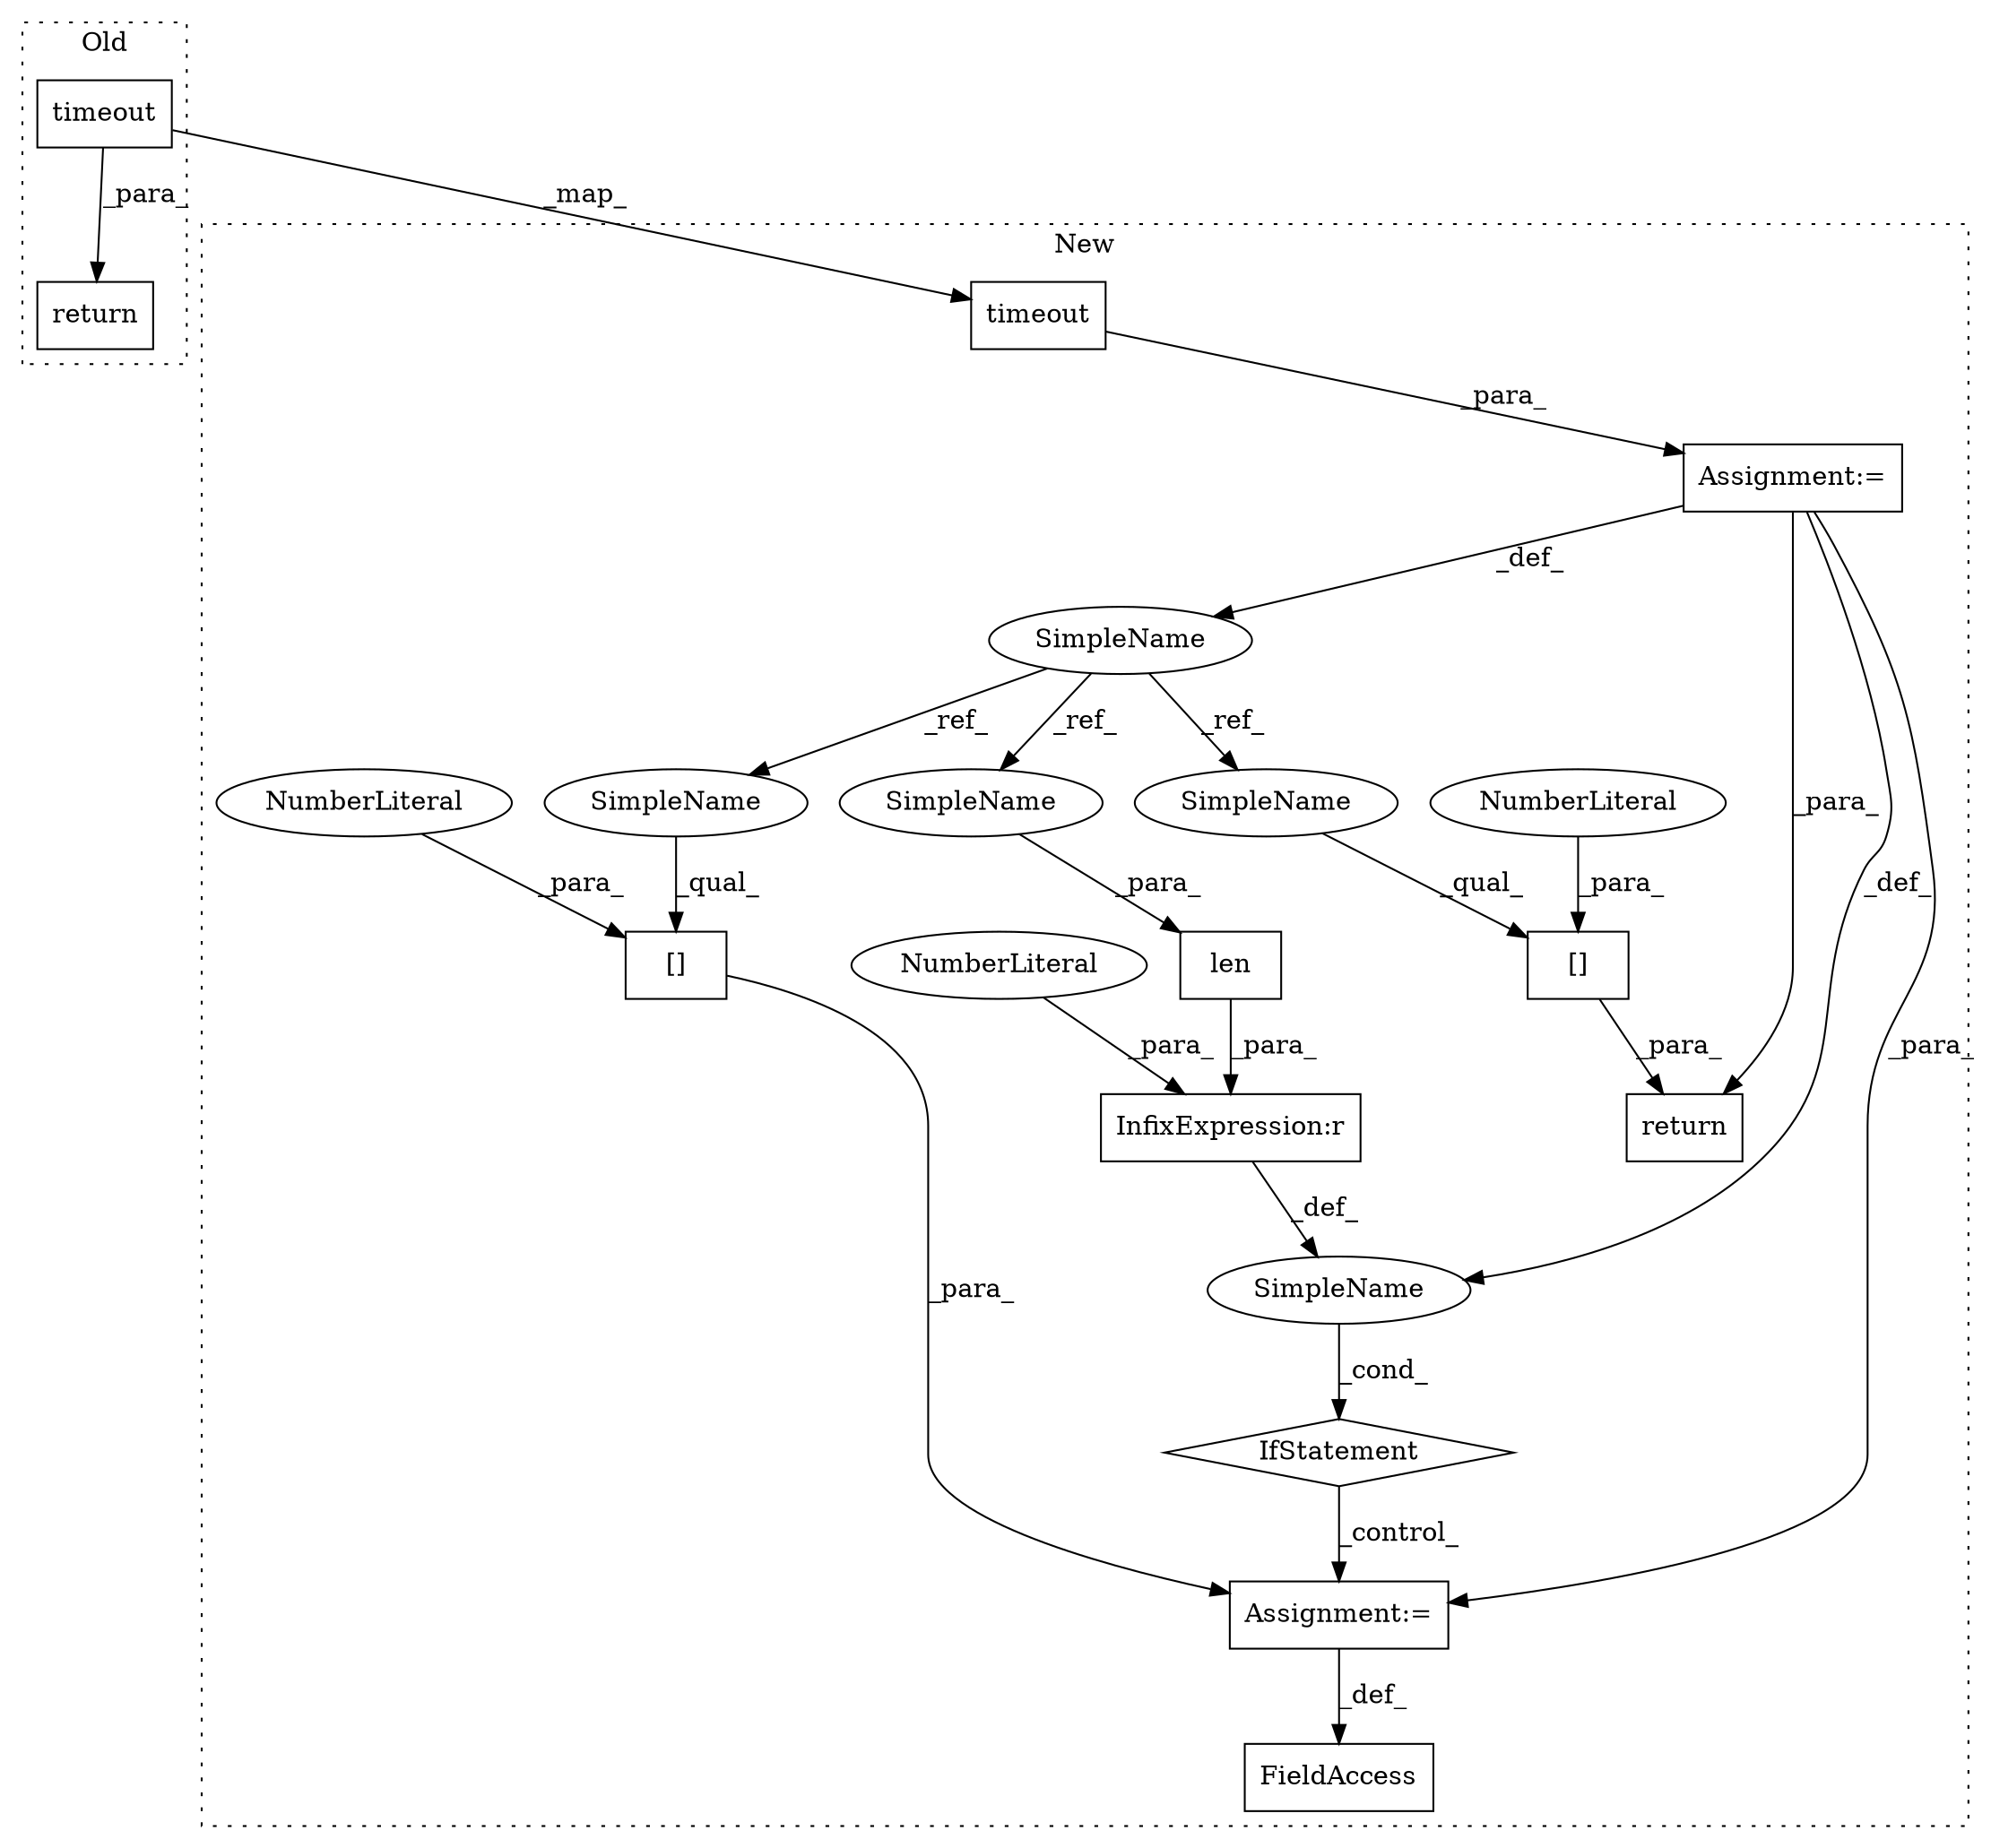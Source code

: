 digraph G {
subgraph cluster0 {
1 [label="timeout" a="32" s="3343,3385" l="8,1" shape="box"];
10 [label="return" a="41" s="3336" l="7" shape="box"];
label = "Old";
style="dotted";
}
subgraph cluster1 {
2 [label="timeout" a="32" s="3442,3484" l="8,1" shape="box"];
3 [label="[]" a="2" s="3537,3545" l="7,1" shape="box"];
4 [label="NumberLiteral" a="34" s="3544" l="1" shape="ellipse"];
5 [label="[]" a="2" s="3565,3573" l="7,1" shape="box"];
6 [label="NumberLiteral" a="34" s="3572" l="1" shape="ellipse"];
7 [label="FieldAccess" a="22" s="3520" l="16" shape="box"];
8 [label="SimpleName" a="42" s="3435" l="6" shape="ellipse"];
9 [label="Assignment:=" a="7" s="3441" l="1" shape="box"];
11 [label="InfixExpression:r" a="27" s="3506" l="3" shape="box"];
12 [label="NumberLiteral" a="34" s="3509" l="1" shape="ellipse"];
13 [label="len" a="32" s="3495,3505" l="4,1" shape="box"];
14 [label="IfStatement" a="25" s="3491,3510" l="4,2" shape="diamond"];
15 [label="SimpleName" a="42" s="" l="" shape="ellipse"];
16 [label="Assignment:=" a="7" s="3536" l="1" shape="box"];
17 [label="return" a="41" s="3558" l="7" shape="box"];
18 [label="SimpleName" a="42" s="3565" l="6" shape="ellipse"];
19 [label="SimpleName" a="42" s="3537" l="6" shape="ellipse"];
20 [label="SimpleName" a="42" s="3499" l="6" shape="ellipse"];
label = "New";
style="dotted";
}
1 -> 2 [label="_map_"];
1 -> 10 [label="_para_"];
2 -> 9 [label="_para_"];
3 -> 16 [label="_para_"];
4 -> 3 [label="_para_"];
5 -> 17 [label="_para_"];
6 -> 5 [label="_para_"];
8 -> 18 [label="_ref_"];
8 -> 19 [label="_ref_"];
8 -> 20 [label="_ref_"];
9 -> 16 [label="_para_"];
9 -> 17 [label="_para_"];
9 -> 8 [label="_def_"];
9 -> 15 [label="_def_"];
11 -> 15 [label="_def_"];
12 -> 11 [label="_para_"];
13 -> 11 [label="_para_"];
14 -> 16 [label="_control_"];
15 -> 14 [label="_cond_"];
16 -> 7 [label="_def_"];
18 -> 5 [label="_qual_"];
19 -> 3 [label="_qual_"];
20 -> 13 [label="_para_"];
}